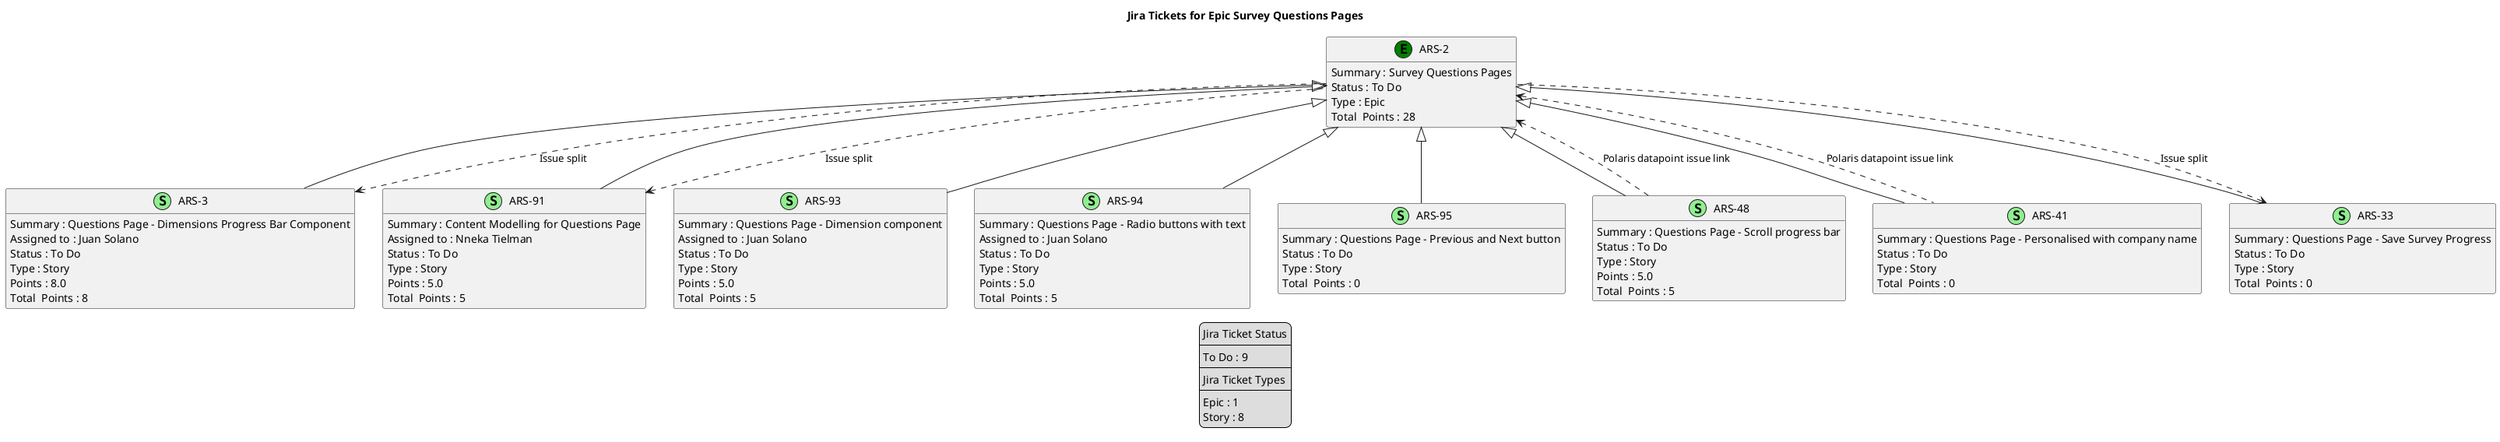 @startuml
'https://plantuml.com/class-diagram

' GENERATE CLASS DIAGRAM ===========
' Generated at    : Mon May 27 11:35:03 CEST 2024

title Jira Tickets for Epic Survey Questions Pages
hide empty members

legend
Jira Ticket Status
----
To Do : 9
----
Jira Ticket Types
----
Epic : 1
Story : 8
end legend


' Tickets =======
class "ARS-93" << (S,lightgreen) >> {
 Summary : Questions Page - Dimension component
 Assigned to : Juan Solano
 Status : To Do
 Type : Story
 Points : 5.0
Total  Points : 5
}

class "ARS-94" << (S,lightgreen) >> {
 Summary : Questions Page - Radio buttons with text
 Assigned to : Juan Solano
 Status : To Do
 Type : Story
 Points : 5.0
Total  Points : 5
}

class "ARS-3" << (S,lightgreen) >> {
 Summary : Questions Page - Dimensions Progress Bar Component
 Assigned to : Juan Solano
 Status : To Do
 Type : Story
 Points : 8.0
Total  Points : 8
}

class "ARS-95" << (S,lightgreen) >> {
 Summary : Questions Page - Previous and Next button
 Status : To Do
 Type : Story
Total  Points : 0
}

class "ARS-91" << (S,lightgreen) >> {
 Summary : Content Modelling for Questions Page
 Assigned to : Nneka Tielman
 Status : To Do
 Type : Story
 Points : 5.0
Total  Points : 5
}

class "ARS-48" << (S,lightgreen) >> {
 Summary : Questions Page - Scroll progress bar
 Status : To Do
 Type : Story
 Points : 5.0
Total  Points : 5
}

class "ARS-41" << (S,lightgreen) >> {
 Summary : Questions Page - Personalised with company name
 Status : To Do
 Type : Story
Total  Points : 0
}

class "ARS-2" << (E,green) >> {
 Summary : Survey Questions Pages
 Status : To Do
 Type : Epic
Total  Points : 28
}

class "ARS-33" << (S,lightgreen) >> {
 Summary : Questions Page - Save Survey Progress
 Status : To Do
 Type : Story
Total  Points : 0
}



' Links =======

' Parents =======
"ARS-2" <|-- "ARS-93"
"ARS-2" <|-- "ARS-94"
"ARS-2" <|-- "ARS-3"
"ARS-2" <|-- "ARS-95"
"ARS-2" <|-- "ARS-91"
"ARS-2" <|-- "ARS-48"
"ARS-2" <|-- "ARS-41"
"ARS-2" <|-- "ARS-33"

"ARS-3" <.. "ARS-2" : Issue split

"ARS-91" <.. "ARS-2" : Issue split

"ARS-2" <.. "ARS-48" : Polaris datapoint issue link

"ARS-2" <.. "ARS-41" : Polaris datapoint issue link

"ARS-33" <.. "ARS-2" : Issue split



@enduml
